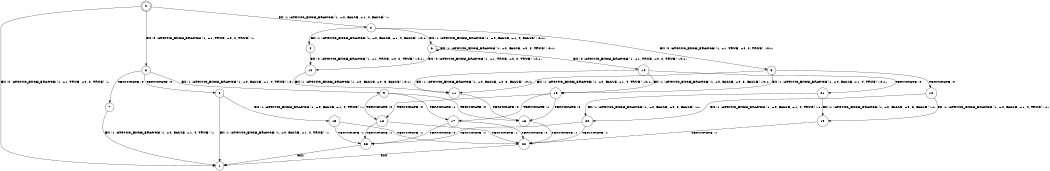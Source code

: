 digraph BCG {
size = "7, 10.5";
center = TRUE;
node [shape = circle];
0 [peripheries = 2];
0 -> 1 [label = "EX !0 !ATOMIC_EXCH_BRANCH (1, +1, TRUE, +0, 2, TRUE) !::"];
0 -> 2 [label = "EX !1 !ATOMIC_EXCH_BRANCH (1, +0, FALSE, +1, 4, FALSE) !::"];
0 -> 3 [label = "EX !0 !ATOMIC_EXCH_BRANCH (1, +1, TRUE, +0, 2, TRUE) !::"];
2 -> 4 [label = "EX !1 !ATOMIC_EXCH_BRANCH (1, +0, FALSE, +1, 4, FALSE) !:0:1:"];
2 -> 5 [label = "EX !0 !ATOMIC_EXCH_BRANCH (1, +1, TRUE, +0, 2, TRUE) !:0:1:"];
2 -> 6 [label = "EX !1 !ATOMIC_EXCH_BRANCH (1, +0, FALSE, +1, 4, FALSE) !:0:1:"];
3 -> 7 [label = "TERMINATE !0"];
3 -> 8 [label = "TERMINATE !0"];
3 -> 9 [label = "EX !1 !ATOMIC_EXCH_BRANCH (1, +0, FALSE, +1, 4, TRUE) !:0:"];
4 -> 10 [label = "EX !0 !ATOMIC_EXCH_BRANCH (1, +1, TRUE, +0, 2, TRUE) !:0:1:"];
5 -> 11 [label = "EX !1 !ATOMIC_EXCH_BRANCH (1, +0, FALSE, +1, 4, TRUE) !:0:1:"];
5 -> 12 [label = "TERMINATE !0"];
5 -> 13 [label = "EX !1 !ATOMIC_EXCH_BRANCH (1, +0, FALSE, +1, 4, TRUE) !:0:1:"];
6 -> 10 [label = "EX !0 !ATOMIC_EXCH_BRANCH (1, +1, TRUE, +0, 2, TRUE) !:0:1:"];
6 -> 14 [label = "EX !0 !ATOMIC_EXCH_BRANCH (1, +1, TRUE, +0, 2, TRUE) !:0:1:"];
6 -> 6 [label = "EX !1 !ATOMIC_EXCH_BRANCH (1, +0, FALSE, +0, 3, TRUE) !:0:1:"];
7 -> 1 [label = "EX !1 !ATOMIC_EXCH_BRANCH (1, +0, FALSE, +1, 4, TRUE) !::"];
8 -> 1 [label = "EX !1 !ATOMIC_EXCH_BRANCH (1, +0, FALSE, +1, 4, TRUE) !::"];
8 -> 15 [label = "EX !1 !ATOMIC_EXCH_BRANCH (1, +0, FALSE, +1, 4, TRUE) !::"];
9 -> 16 [label = "TERMINATE !0"];
9 -> 17 [label = "TERMINATE !1"];
9 -> 18 [label = "TERMINATE !0"];
10 -> 11 [label = "EX !1 !ATOMIC_EXCH_BRANCH (1, +0, FALSE, +0, 3, FALSE) !:0:1:"];
11 -> 16 [label = "TERMINATE !0"];
12 -> 19 [label = "EX !1 !ATOMIC_EXCH_BRANCH (1, +0, FALSE, +1, 4, TRUE) !:1:"];
12 -> 20 [label = "EX !1 !ATOMIC_EXCH_BRANCH (1, +0, FALSE, +1, 4, TRUE) !:1:"];
13 -> 16 [label = "TERMINATE !0"];
13 -> 17 [label = "TERMINATE !1"];
13 -> 18 [label = "TERMINATE !0"];
14 -> 11 [label = "EX !1 !ATOMIC_EXCH_BRANCH (1, +0, FALSE, +0, 3, FALSE) !:0:1:"];
14 -> 21 [label = "TERMINATE !0"];
14 -> 13 [label = "EX !1 !ATOMIC_EXCH_BRANCH (1, +0, FALSE, +0, 3, FALSE) !:0:1:"];
15 -> 22 [label = "TERMINATE !1"];
15 -> 23 [label = "TERMINATE !1"];
16 -> 22 [label = "TERMINATE !1"];
17 -> 22 [label = "TERMINATE !0"];
17 -> 23 [label = "TERMINATE !0"];
18 -> 22 [label = "TERMINATE !1"];
18 -> 23 [label = "TERMINATE !1"];
19 -> 22 [label = "TERMINATE !1"];
20 -> 22 [label = "TERMINATE !1"];
20 -> 23 [label = "TERMINATE !1"];
21 -> 19 [label = "EX !1 !ATOMIC_EXCH_BRANCH (1, +0, FALSE, +0, 3, FALSE) !:1:"];
21 -> 20 [label = "EX !1 !ATOMIC_EXCH_BRANCH (1, +0, FALSE, +0, 3, FALSE) !:1:"];
22 -> 1 [label = "exit"];
23 -> 1 [label = "exit"];
}
